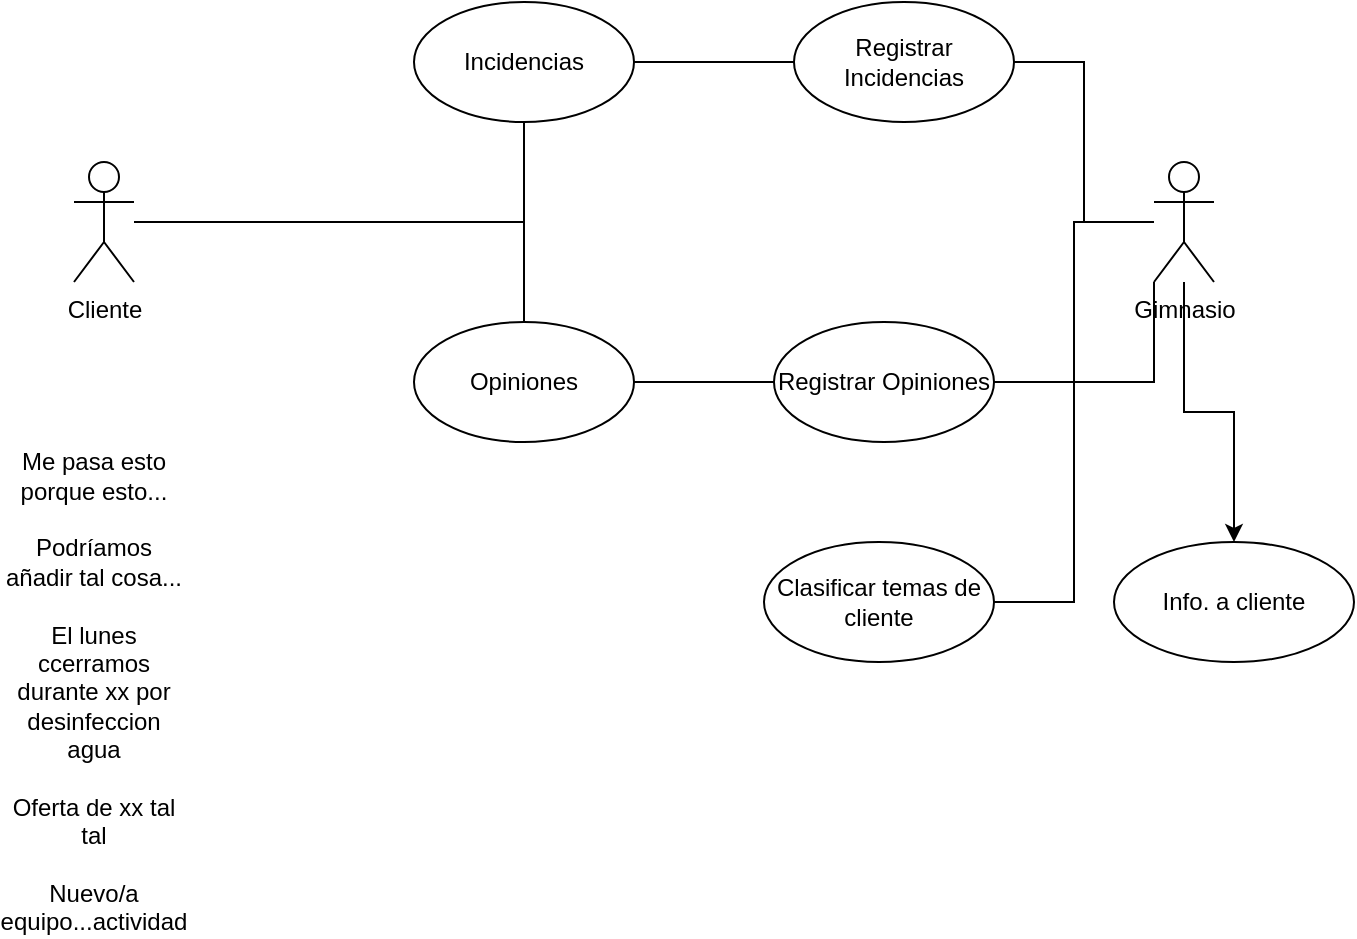 <mxfile version="24.2.3" type="github">
  <diagram name="Página-1" id="C_jm1q3ndDfuIuz1euPc">
    <mxGraphModel dx="1701" dy="948" grid="1" gridSize="10" guides="1" tooltips="1" connect="1" arrows="1" fold="1" page="1" pageScale="1" pageWidth="827" pageHeight="1169" math="0" shadow="0">
      <root>
        <mxCell id="0" />
        <mxCell id="1" parent="0" />
        <mxCell id="yHnqoDaLgagb68PyRmn7-3" value="" style="edgeStyle=orthogonalEdgeStyle;rounded=0;orthogonalLoop=1;jettySize=auto;html=1;entryX=0.5;entryY=1;entryDx=0;entryDy=0;endArrow=none;endFill=0;" edge="1" parent="1" source="yHnqoDaLgagb68PyRmn7-1" target="yHnqoDaLgagb68PyRmn7-4">
          <mxGeometry relative="1" as="geometry">
            <mxPoint x="374" y="230" as="targetPoint" />
          </mxGeometry>
        </mxCell>
        <mxCell id="yHnqoDaLgagb68PyRmn7-9" style="edgeStyle=orthogonalEdgeStyle;rounded=0;orthogonalLoop=1;jettySize=auto;html=1;endArrow=none;endFill=0;" edge="1" parent="1" source="yHnqoDaLgagb68PyRmn7-1" target="yHnqoDaLgagb68PyRmn7-10">
          <mxGeometry relative="1" as="geometry">
            <mxPoint x="320" y="380" as="targetPoint" />
          </mxGeometry>
        </mxCell>
        <mxCell id="yHnqoDaLgagb68PyRmn7-1" value="Cliente" style="shape=umlActor;verticalLabelPosition=bottom;verticalAlign=top;html=1;outlineConnect=0;" vertex="1" parent="1">
          <mxGeometry x="90" y="280" width="30" height="60" as="geometry" />
        </mxCell>
        <mxCell id="yHnqoDaLgagb68PyRmn7-8" style="edgeStyle=orthogonalEdgeStyle;rounded=0;orthogonalLoop=1;jettySize=auto;html=1;entryX=0;entryY=0.5;entryDx=0;entryDy=0;endArrow=none;endFill=0;" edge="1" parent="1" source="yHnqoDaLgagb68PyRmn7-4" target="yHnqoDaLgagb68PyRmn7-6">
          <mxGeometry relative="1" as="geometry" />
        </mxCell>
        <mxCell id="yHnqoDaLgagb68PyRmn7-4" value="Incidencias" style="ellipse;whiteSpace=wrap;html=1;" vertex="1" parent="1">
          <mxGeometry x="260" y="200" width="110" height="60" as="geometry" />
        </mxCell>
        <mxCell id="yHnqoDaLgagb68PyRmn7-7" style="edgeStyle=orthogonalEdgeStyle;rounded=0;orthogonalLoop=1;jettySize=auto;html=1;entryX=1;entryY=0.5;entryDx=0;entryDy=0;endArrow=none;endFill=0;" edge="1" parent="1" source="yHnqoDaLgagb68PyRmn7-5" target="yHnqoDaLgagb68PyRmn7-6">
          <mxGeometry relative="1" as="geometry" />
        </mxCell>
        <mxCell id="yHnqoDaLgagb68PyRmn7-12" style="edgeStyle=orthogonalEdgeStyle;rounded=0;orthogonalLoop=1;jettySize=auto;html=1;exitX=0;exitY=1;exitDx=0;exitDy=0;exitPerimeter=0;entryX=1;entryY=0.5;entryDx=0;entryDy=0;endArrow=none;endFill=0;" edge="1" parent="1" source="yHnqoDaLgagb68PyRmn7-5" target="yHnqoDaLgagb68PyRmn7-11">
          <mxGeometry relative="1" as="geometry" />
        </mxCell>
        <mxCell id="yHnqoDaLgagb68PyRmn7-14" style="edgeStyle=orthogonalEdgeStyle;rounded=0;orthogonalLoop=1;jettySize=auto;html=1;entryX=1;entryY=0.5;entryDx=0;entryDy=0;endArrow=none;endFill=0;" edge="1" parent="1" source="yHnqoDaLgagb68PyRmn7-5" target="yHnqoDaLgagb68PyRmn7-16">
          <mxGeometry relative="1" as="geometry">
            <mxPoint x="640" y="520" as="targetPoint" />
          </mxGeometry>
        </mxCell>
        <mxCell id="yHnqoDaLgagb68PyRmn7-17" style="edgeStyle=orthogonalEdgeStyle;rounded=0;orthogonalLoop=1;jettySize=auto;html=1;" edge="1" parent="1" source="yHnqoDaLgagb68PyRmn7-5" target="yHnqoDaLgagb68PyRmn7-18">
          <mxGeometry relative="1" as="geometry">
            <mxPoint x="630" y="570" as="targetPoint" />
          </mxGeometry>
        </mxCell>
        <mxCell id="yHnqoDaLgagb68PyRmn7-5" value="Gimnasio" style="shape=umlActor;verticalLabelPosition=bottom;verticalAlign=top;html=1;outlineConnect=0;" vertex="1" parent="1">
          <mxGeometry x="630" y="280" width="30" height="60" as="geometry" />
        </mxCell>
        <mxCell id="yHnqoDaLgagb68PyRmn7-6" value="Registrar Incidencias" style="ellipse;whiteSpace=wrap;html=1;" vertex="1" parent="1">
          <mxGeometry x="450" y="200" width="110" height="60" as="geometry" />
        </mxCell>
        <mxCell id="yHnqoDaLgagb68PyRmn7-13" style="edgeStyle=orthogonalEdgeStyle;rounded=0;orthogonalLoop=1;jettySize=auto;html=1;exitX=1;exitY=0.5;exitDx=0;exitDy=0;entryX=0;entryY=0.5;entryDx=0;entryDy=0;endArrow=none;endFill=0;" edge="1" parent="1" source="yHnqoDaLgagb68PyRmn7-10" target="yHnqoDaLgagb68PyRmn7-11">
          <mxGeometry relative="1" as="geometry" />
        </mxCell>
        <mxCell id="yHnqoDaLgagb68PyRmn7-10" value="Opiniones" style="ellipse;whiteSpace=wrap;html=1;" vertex="1" parent="1">
          <mxGeometry x="260" y="360" width="110" height="60" as="geometry" />
        </mxCell>
        <mxCell id="yHnqoDaLgagb68PyRmn7-11" value="Registrar Opiniones" style="ellipse;whiteSpace=wrap;html=1;" vertex="1" parent="1">
          <mxGeometry x="440" y="360" width="110" height="60" as="geometry" />
        </mxCell>
        <mxCell id="yHnqoDaLgagb68PyRmn7-16" value="Clasificar temas de cliente" style="ellipse;whiteSpace=wrap;html=1;" vertex="1" parent="1">
          <mxGeometry x="435" y="470" width="115" height="60" as="geometry" />
        </mxCell>
        <mxCell id="yHnqoDaLgagb68PyRmn7-18" value="Info. a cliente" style="ellipse;whiteSpace=wrap;html=1;" vertex="1" parent="1">
          <mxGeometry x="610" y="470" width="120" height="60" as="geometry" />
        </mxCell>
        <mxCell id="yHnqoDaLgagb68PyRmn7-19" value="Me pasa esto porque esto...&lt;div&gt;&lt;br&gt;&lt;/div&gt;&lt;div&gt;Podríamos añadir tal cosa...&lt;/div&gt;&lt;div&gt;&lt;br&gt;&lt;/div&gt;&lt;div&gt;El lunes ccerramos durante xx por desinfeccion agua&lt;/div&gt;&lt;div&gt;&lt;br&gt;&lt;/div&gt;&lt;div&gt;Oferta de xx tal tal&lt;/div&gt;&lt;div&gt;&lt;br&gt;&lt;/div&gt;&lt;div&gt;Nuevo/a equipo...actividad&lt;/div&gt;" style="text;html=1;align=center;verticalAlign=middle;whiteSpace=wrap;rounded=0;" vertex="1" parent="1">
          <mxGeometry x="70" y="530" width="60" height="30" as="geometry" />
        </mxCell>
      </root>
    </mxGraphModel>
  </diagram>
</mxfile>
